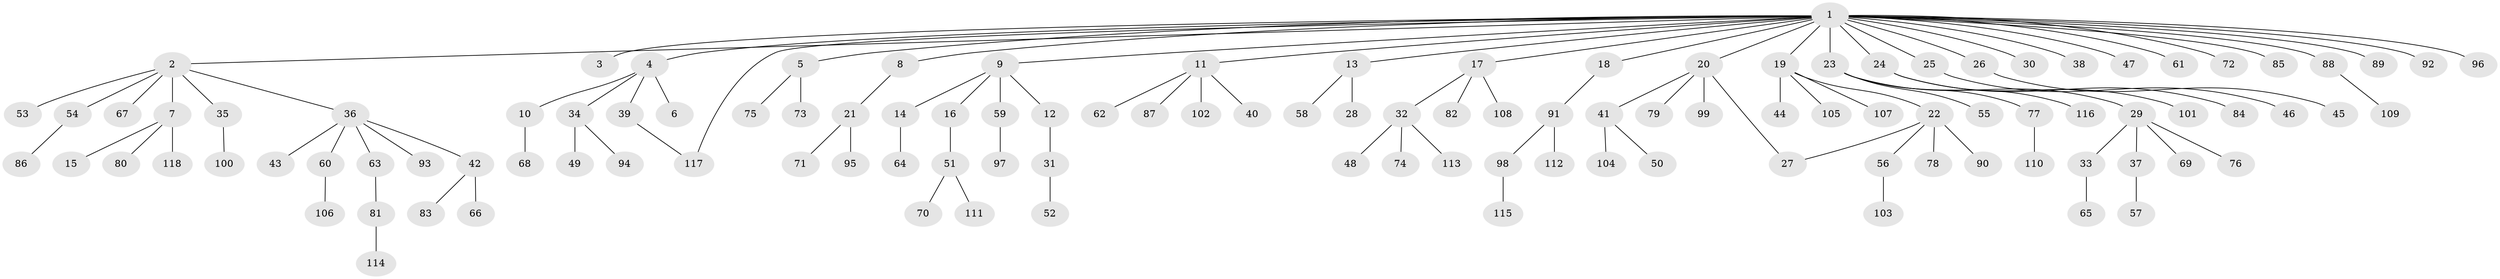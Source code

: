 // coarse degree distribution, {26: 0.012048192771084338, 6: 0.012048192771084338, 1: 0.6265060240963856, 4: 0.08433734939759036, 2: 0.1927710843373494, 3: 0.03614457831325301, 5: 0.03614457831325301}
// Generated by graph-tools (version 1.1) at 2025/50/03/04/25 22:50:06]
// undirected, 118 vertices, 119 edges
graph export_dot {
  node [color=gray90,style=filled];
  1;
  2;
  3;
  4;
  5;
  6;
  7;
  8;
  9;
  10;
  11;
  12;
  13;
  14;
  15;
  16;
  17;
  18;
  19;
  20;
  21;
  22;
  23;
  24;
  25;
  26;
  27;
  28;
  29;
  30;
  31;
  32;
  33;
  34;
  35;
  36;
  37;
  38;
  39;
  40;
  41;
  42;
  43;
  44;
  45;
  46;
  47;
  48;
  49;
  50;
  51;
  52;
  53;
  54;
  55;
  56;
  57;
  58;
  59;
  60;
  61;
  62;
  63;
  64;
  65;
  66;
  67;
  68;
  69;
  70;
  71;
  72;
  73;
  74;
  75;
  76;
  77;
  78;
  79;
  80;
  81;
  82;
  83;
  84;
  85;
  86;
  87;
  88;
  89;
  90;
  91;
  92;
  93;
  94;
  95;
  96;
  97;
  98;
  99;
  100;
  101;
  102;
  103;
  104;
  105;
  106;
  107;
  108;
  109;
  110;
  111;
  112;
  113;
  114;
  115;
  116;
  117;
  118;
  1 -- 2;
  1 -- 3;
  1 -- 4;
  1 -- 5;
  1 -- 8;
  1 -- 9;
  1 -- 11;
  1 -- 13;
  1 -- 17;
  1 -- 18;
  1 -- 19;
  1 -- 20;
  1 -- 23;
  1 -- 24;
  1 -- 25;
  1 -- 26;
  1 -- 30;
  1 -- 38;
  1 -- 47;
  1 -- 61;
  1 -- 72;
  1 -- 85;
  1 -- 88;
  1 -- 89;
  1 -- 92;
  1 -- 96;
  1 -- 117;
  2 -- 7;
  2 -- 35;
  2 -- 36;
  2 -- 53;
  2 -- 54;
  2 -- 67;
  4 -- 6;
  4 -- 10;
  4 -- 34;
  4 -- 39;
  5 -- 73;
  5 -- 75;
  7 -- 15;
  7 -- 80;
  7 -- 118;
  8 -- 21;
  9 -- 12;
  9 -- 14;
  9 -- 16;
  9 -- 59;
  10 -- 68;
  11 -- 40;
  11 -- 62;
  11 -- 87;
  11 -- 102;
  12 -- 31;
  13 -- 28;
  13 -- 58;
  14 -- 64;
  16 -- 51;
  17 -- 32;
  17 -- 82;
  17 -- 108;
  18 -- 91;
  19 -- 22;
  19 -- 44;
  19 -- 105;
  19 -- 107;
  20 -- 27;
  20 -- 41;
  20 -- 79;
  20 -- 99;
  21 -- 71;
  21 -- 95;
  22 -- 27;
  22 -- 56;
  22 -- 78;
  22 -- 90;
  23 -- 29;
  23 -- 55;
  23 -- 77;
  23 -- 116;
  24 -- 84;
  24 -- 101;
  25 -- 46;
  26 -- 45;
  29 -- 33;
  29 -- 37;
  29 -- 69;
  29 -- 76;
  31 -- 52;
  32 -- 48;
  32 -- 74;
  32 -- 113;
  33 -- 65;
  34 -- 49;
  34 -- 94;
  35 -- 100;
  36 -- 42;
  36 -- 43;
  36 -- 60;
  36 -- 63;
  36 -- 93;
  37 -- 57;
  39 -- 117;
  41 -- 50;
  41 -- 104;
  42 -- 66;
  42 -- 83;
  51 -- 70;
  51 -- 111;
  54 -- 86;
  56 -- 103;
  59 -- 97;
  60 -- 106;
  63 -- 81;
  77 -- 110;
  81 -- 114;
  88 -- 109;
  91 -- 98;
  91 -- 112;
  98 -- 115;
}
